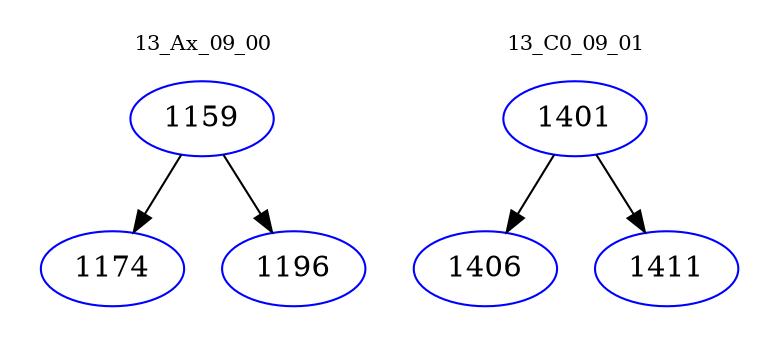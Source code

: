 digraph{
subgraph cluster_0 {
color = white
label = "13_Ax_09_00";
fontsize=10;
T0_1159 [label="1159", color="blue"]
T0_1159 -> T0_1174 [color="black"]
T0_1174 [label="1174", color="blue"]
T0_1159 -> T0_1196 [color="black"]
T0_1196 [label="1196", color="blue"]
}
subgraph cluster_1 {
color = white
label = "13_C0_09_01";
fontsize=10;
T1_1401 [label="1401", color="blue"]
T1_1401 -> T1_1406 [color="black"]
T1_1406 [label="1406", color="blue"]
T1_1401 -> T1_1411 [color="black"]
T1_1411 [label="1411", color="blue"]
}
}

